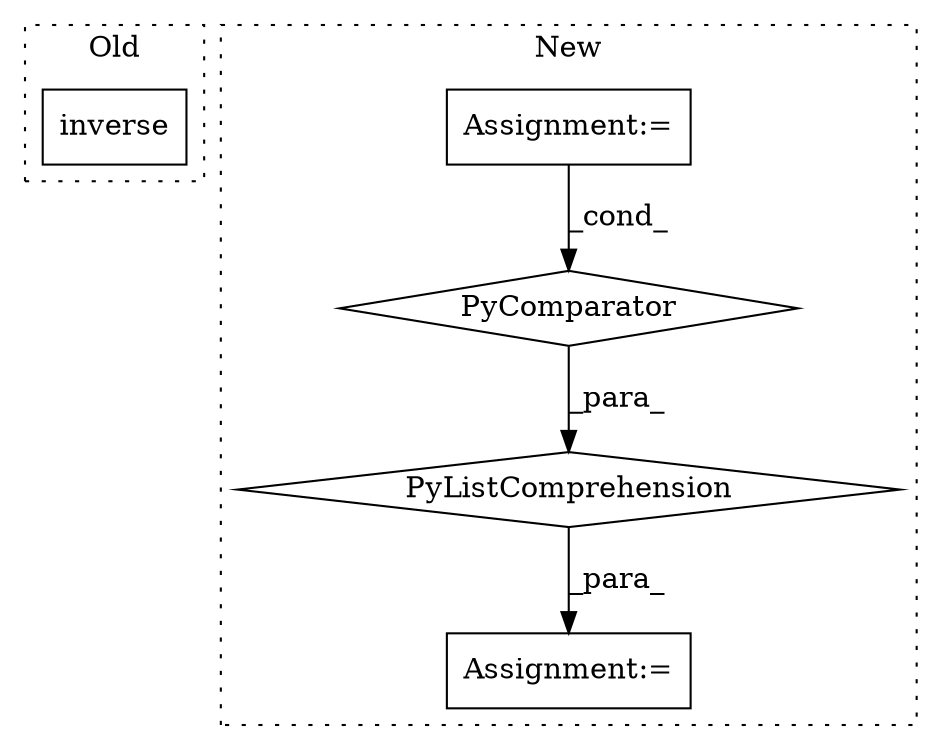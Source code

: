 digraph G {
subgraph cluster0 {
1 [label="inverse" a="32" s="6627" l="9" shape="box"];
label = "Old";
style="dotted";
}
subgraph cluster1 {
2 [label="PyListComprehension" a="109" s="2582" l="119" shape="diamond"];
3 [label="PyComparator" a="113" s="2660" l="33" shape="diamond"];
4 [label="Assignment:=" a="7" s="2660" l="33" shape="box"];
5 [label="Assignment:=" a="7" s="2543" l="1" shape="box"];
label = "New";
style="dotted";
}
2 -> 5 [label="_para_"];
3 -> 2 [label="_para_"];
4 -> 3 [label="_cond_"];
}